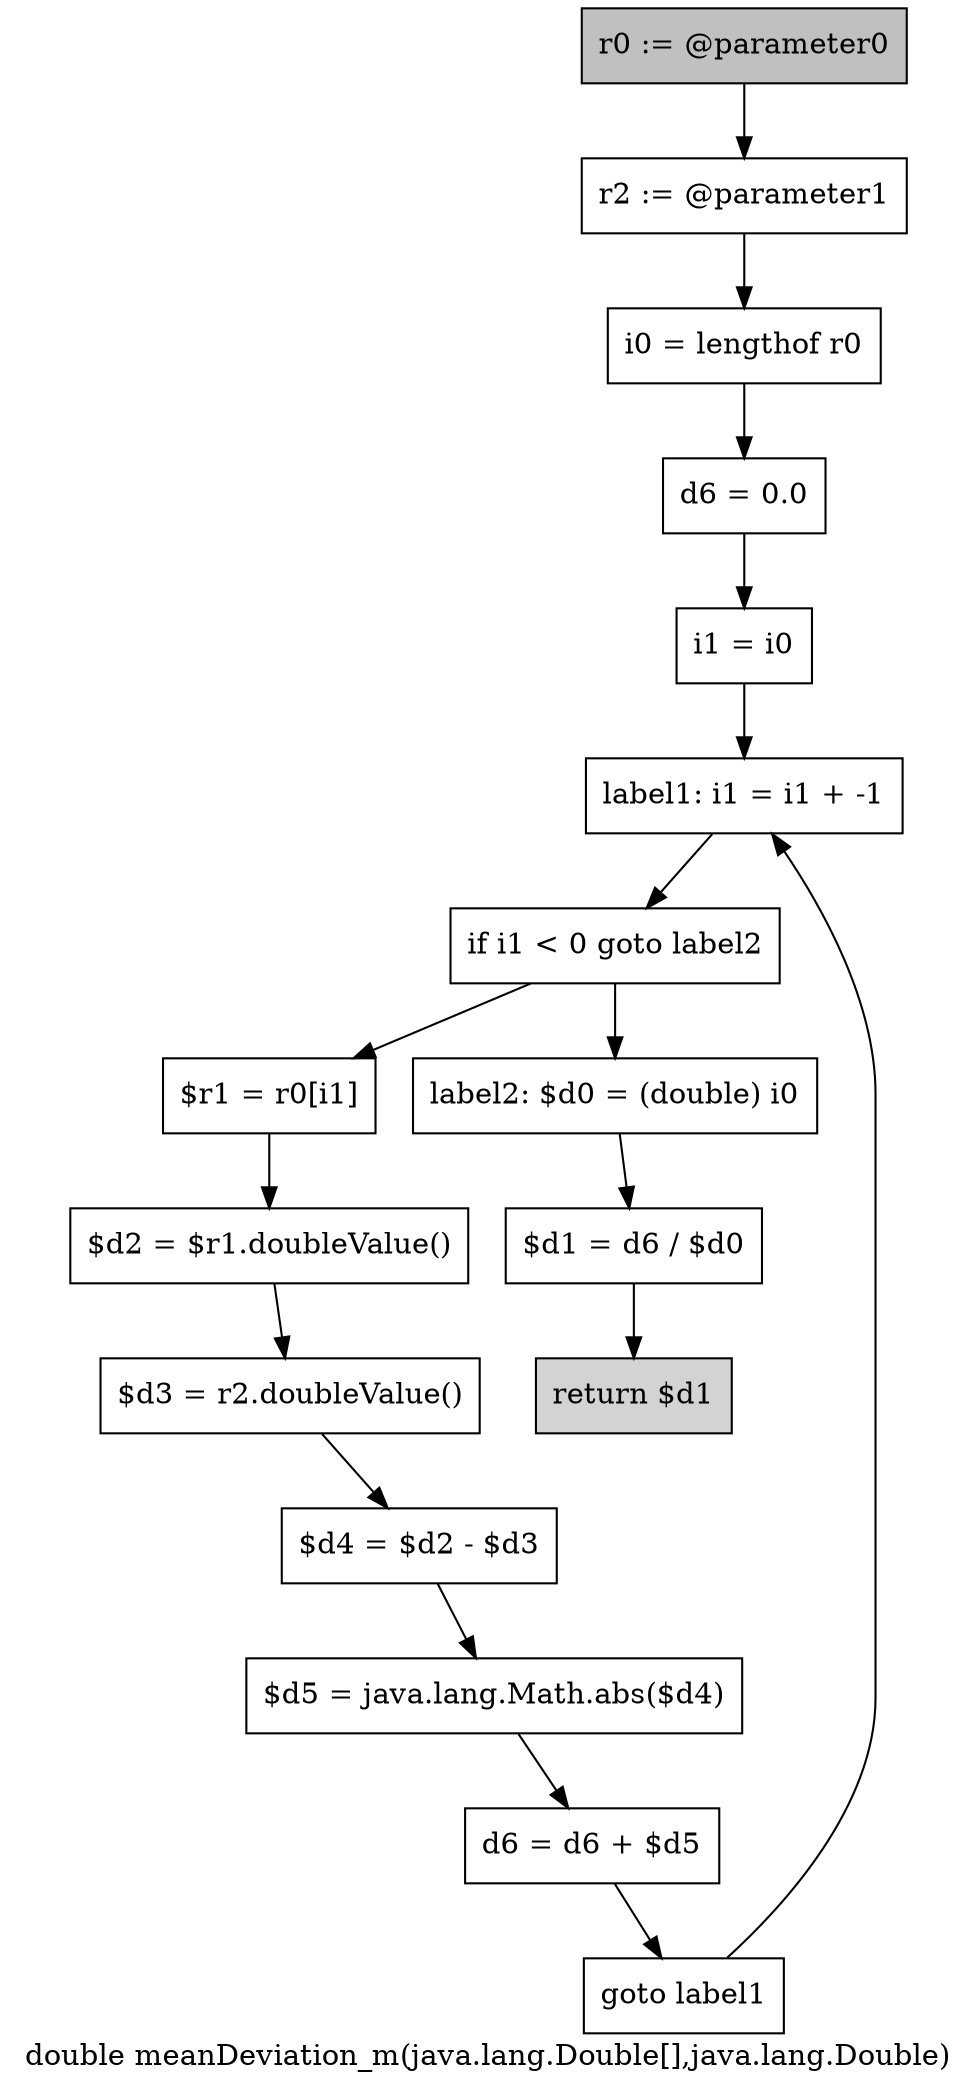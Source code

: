 digraph "double meanDeviation_m(java.lang.Double[],java.lang.Double)" {
    label="double meanDeviation_m(java.lang.Double[],java.lang.Double)";
    node [shape=box];
    "0" [style=filled,fillcolor=gray,label="r0 := @parameter0",];
    "1" [label="r2 := @parameter1",];
    "0"->"1";
    "2" [label="i0 = lengthof r0",];
    "1"->"2";
    "3" [label="d6 = 0.0",];
    "2"->"3";
    "4" [label="i1 = i0",];
    "3"->"4";
    "5" [label="label1: i1 = i1 + -1",];
    "4"->"5";
    "6" [label="if i1 < 0 goto label2",];
    "5"->"6";
    "7" [label="$r1 = r0[i1]",];
    "6"->"7";
    "14" [label="label2: $d0 = (double) i0",];
    "6"->"14";
    "8" [label="$d2 = $r1.doubleValue()",];
    "7"->"8";
    "9" [label="$d3 = r2.doubleValue()",];
    "8"->"9";
    "10" [label="$d4 = $d2 - $d3",];
    "9"->"10";
    "11" [label="$d5 = java.lang.Math.abs($d4)",];
    "10"->"11";
    "12" [label="d6 = d6 + $d5",];
    "11"->"12";
    "13" [label="goto label1",];
    "12"->"13";
    "13"->"5";
    "15" [label="$d1 = d6 / $d0",];
    "14"->"15";
    "16" [style=filled,fillcolor=lightgray,label="return $d1",];
    "15"->"16";
}
